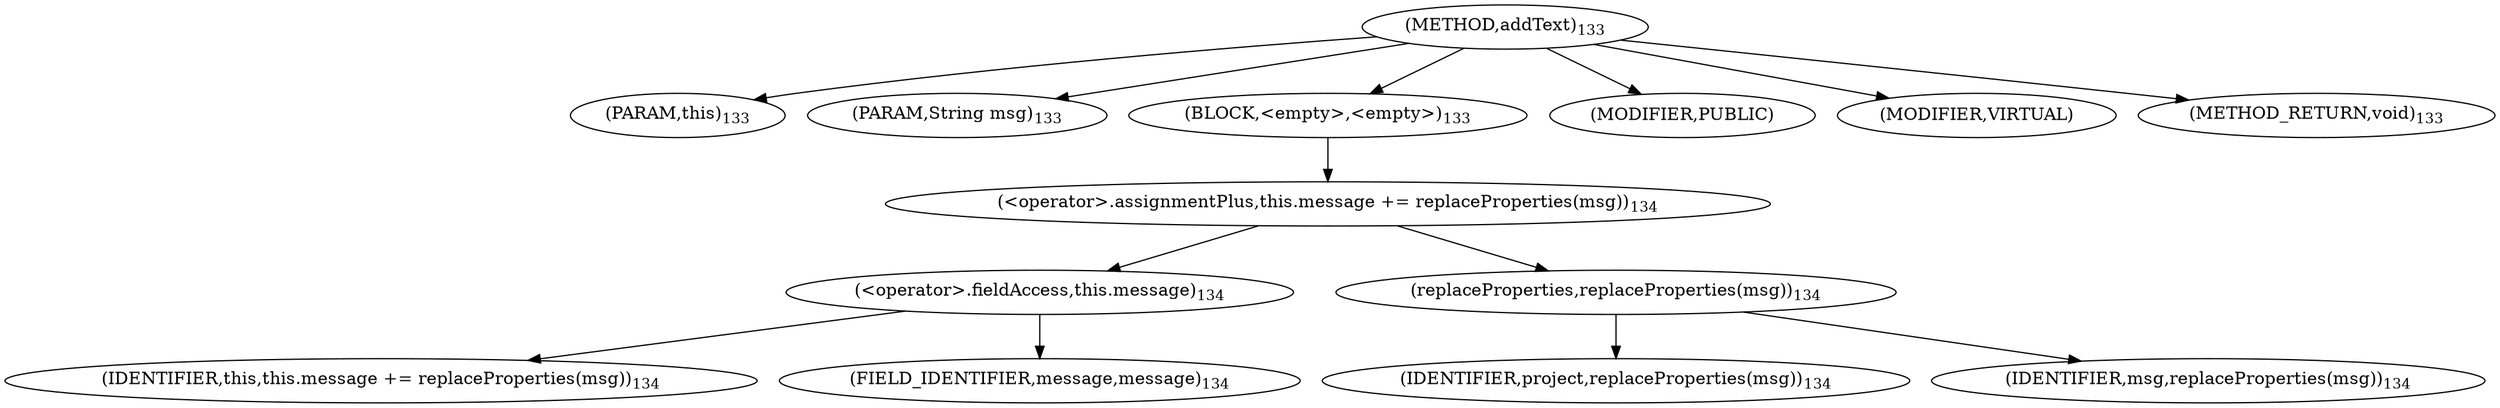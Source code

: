 digraph "addText" {  
"134" [label = <(METHOD,addText)<SUB>133</SUB>> ]
"135" [label = <(PARAM,this)<SUB>133</SUB>> ]
"136" [label = <(PARAM,String msg)<SUB>133</SUB>> ]
"137" [label = <(BLOCK,&lt;empty&gt;,&lt;empty&gt;)<SUB>133</SUB>> ]
"138" [label = <(&lt;operator&gt;.assignmentPlus,this.message += replaceProperties(msg))<SUB>134</SUB>> ]
"139" [label = <(&lt;operator&gt;.fieldAccess,this.message)<SUB>134</SUB>> ]
"140" [label = <(IDENTIFIER,this,this.message += replaceProperties(msg))<SUB>134</SUB>> ]
"141" [label = <(FIELD_IDENTIFIER,message,message)<SUB>134</SUB>> ]
"142" [label = <(replaceProperties,replaceProperties(msg))<SUB>134</SUB>> ]
"143" [label = <(IDENTIFIER,project,replaceProperties(msg))<SUB>134</SUB>> ]
"144" [label = <(IDENTIFIER,msg,replaceProperties(msg))<SUB>134</SUB>> ]
"145" [label = <(MODIFIER,PUBLIC)> ]
"146" [label = <(MODIFIER,VIRTUAL)> ]
"147" [label = <(METHOD_RETURN,void)<SUB>133</SUB>> ]
  "134" -> "135" 
  "134" -> "136" 
  "134" -> "137" 
  "134" -> "145" 
  "134" -> "146" 
  "134" -> "147" 
  "137" -> "138" 
  "138" -> "139" 
  "138" -> "142" 
  "139" -> "140" 
  "139" -> "141" 
  "142" -> "143" 
  "142" -> "144" 
}
